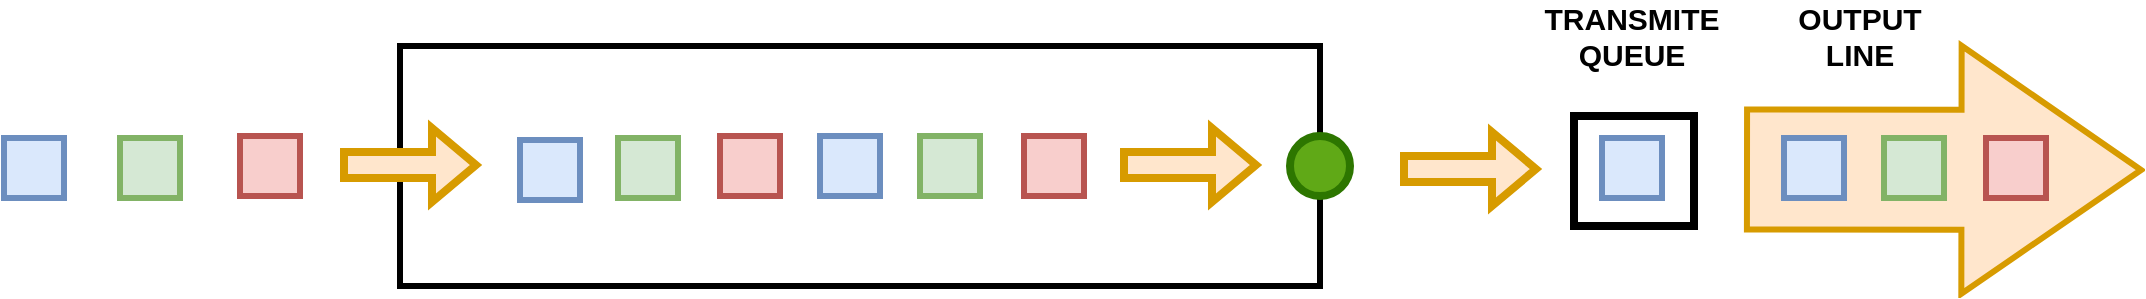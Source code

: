 <mxfile version="22.1.13" type="device">
  <diagram name="Página-1" id="OfisZz09JNyDXLVMn3W0">
    <mxGraphModel dx="1194" dy="716" grid="1" gridSize="10" guides="1" tooltips="1" connect="1" arrows="1" fold="1" page="1" pageScale="1" pageWidth="827" pageHeight="1169" math="0" shadow="0">
      <root>
        <mxCell id="0" />
        <mxCell id="1" parent="0" />
        <mxCell id="ZeQsi3ed15G19DFZr-Qj-25" value="" style="rounded=0;whiteSpace=wrap;html=1;strokeWidth=4;" vertex="1" parent="1">
          <mxGeometry x="827" y="155" width="60" height="55" as="geometry" />
        </mxCell>
        <mxCell id="ZeQsi3ed15G19DFZr-Qj-21" value="" style="shape=flexArrow;endArrow=classic;html=1;rounded=0;strokeWidth=3;endSize=28.92;startSize=6;endWidth=61;width=58;fillColor=#ffe6cc;strokeColor=#d79b00;" edge="1" parent="1">
          <mxGeometry width="50" height="50" relative="1" as="geometry">
            <mxPoint x="912" y="181.75" as="sourcePoint" />
            <mxPoint x="1112" y="182" as="targetPoint" />
          </mxGeometry>
        </mxCell>
        <mxCell id="ZeQsi3ed15G19DFZr-Qj-1" value="" style="rounded=0;whiteSpace=wrap;html=1;strokeWidth=3;" vertex="1" parent="1">
          <mxGeometry x="240" y="120" width="460" height="120" as="geometry" />
        </mxCell>
        <mxCell id="ZeQsi3ed15G19DFZr-Qj-2" value="" style="rounded=0;whiteSpace=wrap;html=1;strokeWidth=3;fillColor=#dae8fc;strokeColor=#6c8ebf;" vertex="1" parent="1">
          <mxGeometry x="42" y="166" width="30" height="30" as="geometry" />
        </mxCell>
        <mxCell id="ZeQsi3ed15G19DFZr-Qj-3" value="" style="rounded=0;whiteSpace=wrap;html=1;strokeWidth=3;fillColor=#d5e8d4;strokeColor=#82b366;" vertex="1" parent="1">
          <mxGeometry x="100" y="166" width="30" height="30" as="geometry" />
        </mxCell>
        <mxCell id="ZeQsi3ed15G19DFZr-Qj-4" value="" style="rounded=0;whiteSpace=wrap;html=1;strokeWidth=3;fillColor=#f8cecc;strokeColor=#b85450;" vertex="1" parent="1">
          <mxGeometry x="160" y="165" width="30" height="30" as="geometry" />
        </mxCell>
        <mxCell id="ZeQsi3ed15G19DFZr-Qj-5" value="" style="shape=flexArrow;endArrow=classic;html=1;rounded=0;strokeWidth=4;fillColor=#ffe6cc;strokeColor=#d79b00;" edge="1" parent="1">
          <mxGeometry width="50" height="50" relative="1" as="geometry">
            <mxPoint x="210" y="179.5" as="sourcePoint" />
            <mxPoint x="280" y="179.5" as="targetPoint" />
          </mxGeometry>
        </mxCell>
        <mxCell id="ZeQsi3ed15G19DFZr-Qj-6" value="" style="rounded=0;whiteSpace=wrap;html=1;strokeWidth=3;fillColor=#dae8fc;strokeColor=#6c8ebf;" vertex="1" parent="1">
          <mxGeometry x="300" y="167" width="30" height="30" as="geometry" />
        </mxCell>
        <mxCell id="ZeQsi3ed15G19DFZr-Qj-8" value="" style="rounded=0;whiteSpace=wrap;html=1;strokeWidth=3;fillColor=#d5e8d4;strokeColor=#82b366;" vertex="1" parent="1">
          <mxGeometry x="349" y="166" width="30" height="30" as="geometry" />
        </mxCell>
        <mxCell id="ZeQsi3ed15G19DFZr-Qj-10" value="" style="rounded=0;whiteSpace=wrap;html=1;strokeWidth=3;fillColor=#f8cecc;strokeColor=#b85450;" vertex="1" parent="1">
          <mxGeometry x="400" y="165" width="30" height="30" as="geometry" />
        </mxCell>
        <mxCell id="ZeQsi3ed15G19DFZr-Qj-11" value="" style="rounded=0;whiteSpace=wrap;html=1;strokeWidth=3;fillColor=#dae8fc;strokeColor=#6c8ebf;" vertex="1" parent="1">
          <mxGeometry x="450" y="165" width="30" height="30" as="geometry" />
        </mxCell>
        <mxCell id="ZeQsi3ed15G19DFZr-Qj-12" value="" style="rounded=0;whiteSpace=wrap;html=1;strokeWidth=3;fillColor=#d5e8d4;strokeColor=#82b366;" vertex="1" parent="1">
          <mxGeometry x="500" y="165" width="30" height="30" as="geometry" />
        </mxCell>
        <mxCell id="ZeQsi3ed15G19DFZr-Qj-13" value="" style="rounded=0;whiteSpace=wrap;html=1;strokeWidth=3;fillColor=#f8cecc;strokeColor=#b85450;" vertex="1" parent="1">
          <mxGeometry x="552" y="165" width="30" height="30" as="geometry" />
        </mxCell>
        <mxCell id="ZeQsi3ed15G19DFZr-Qj-15" value="" style="shape=flexArrow;endArrow=classic;html=1;rounded=0;strokeWidth=4;fillColor=#ffe6cc;strokeColor=#d79b00;" edge="1" parent="1">
          <mxGeometry width="50" height="50" relative="1" as="geometry">
            <mxPoint x="600" y="179.5" as="sourcePoint" />
            <mxPoint x="670" y="179.5" as="targetPoint" />
          </mxGeometry>
        </mxCell>
        <mxCell id="ZeQsi3ed15G19DFZr-Qj-16" value="" style="rounded=0;whiteSpace=wrap;html=1;strokeWidth=3;fillColor=#dae8fc;strokeColor=#6c8ebf;" vertex="1" parent="1">
          <mxGeometry x="841" y="166" width="30" height="30" as="geometry" />
        </mxCell>
        <mxCell id="ZeQsi3ed15G19DFZr-Qj-18" value="" style="rounded=0;whiteSpace=wrap;html=1;strokeWidth=3;fillColor=#dae8fc;strokeColor=#6c8ebf;" vertex="1" parent="1">
          <mxGeometry x="932" y="166" width="30" height="30" as="geometry" />
        </mxCell>
        <mxCell id="ZeQsi3ed15G19DFZr-Qj-19" value="" style="rounded=0;whiteSpace=wrap;html=1;strokeWidth=3;fillColor=#d5e8d4;strokeColor=#82b366;" vertex="1" parent="1">
          <mxGeometry x="982" y="166" width="30" height="30" as="geometry" />
        </mxCell>
        <mxCell id="ZeQsi3ed15G19DFZr-Qj-20" value="" style="rounded=0;whiteSpace=wrap;html=1;strokeWidth=3;fillColor=#f8cecc;strokeColor=#b85450;" vertex="1" parent="1">
          <mxGeometry x="1033" y="166" width="30" height="30" as="geometry" />
        </mxCell>
        <mxCell id="ZeQsi3ed15G19DFZr-Qj-22" value="" style="shape=flexArrow;endArrow=classic;html=1;rounded=0;strokeWidth=4;fillColor=#ffe6cc;strokeColor=#d79b00;" edge="1" parent="1">
          <mxGeometry width="50" height="50" relative="1" as="geometry">
            <mxPoint x="740" y="181.5" as="sourcePoint" />
            <mxPoint x="810" y="181.5" as="targetPoint" />
          </mxGeometry>
        </mxCell>
        <mxCell id="ZeQsi3ed15G19DFZr-Qj-23" value="" style="ellipse;whiteSpace=wrap;html=1;aspect=fixed;strokeWidth=4;fillColor=#60a917;strokeColor=#2D7600;fontColor=#ffffff;" vertex="1" parent="1">
          <mxGeometry x="685" y="165" width="30" height="30" as="geometry" />
        </mxCell>
        <mxCell id="ZeQsi3ed15G19DFZr-Qj-24" value="OUTPUT LINE" style="text;html=1;strokeColor=none;fillColor=none;align=center;verticalAlign=middle;whiteSpace=wrap;rounded=0;fontSize=15;fontStyle=1" vertex="1" parent="1">
          <mxGeometry x="940" y="100" width="60" height="30" as="geometry" />
        </mxCell>
        <mxCell id="ZeQsi3ed15G19DFZr-Qj-26" value="TRANSMITE QUEUE" style="text;html=1;strokeColor=none;fillColor=none;align=center;verticalAlign=middle;whiteSpace=wrap;rounded=0;fontSize=15;fontStyle=1" vertex="1" parent="1">
          <mxGeometry x="826" y="100" width="60" height="30" as="geometry" />
        </mxCell>
      </root>
    </mxGraphModel>
  </diagram>
</mxfile>
